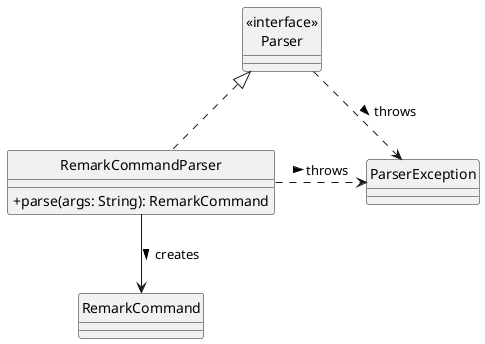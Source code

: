 
@startuml
hide circle
skinparam classAttributeIconSize 0

Class "<<interface>>\nParser" as Parser

Class RemarkCommandParser {
  +parse(args: String): RemarkCommand
}

Class ParserException

Class RemarkCommand

RemarkCommandParser .up.|> Parser
RemarkCommandParser --> RemarkCommand : creates >
Parser .right.> ParserException: throws >
RemarkCommandParser .right.> ParserException: throws >
@enduml
